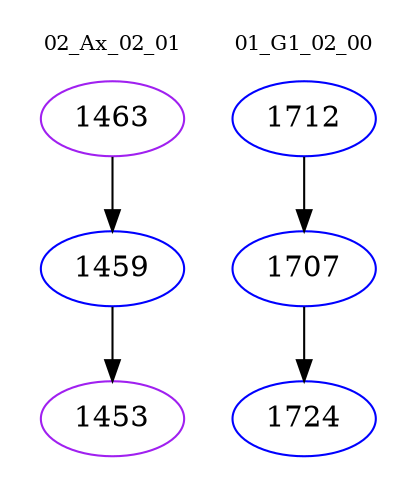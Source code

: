 digraph{
subgraph cluster_0 {
color = white
label = "02_Ax_02_01";
fontsize=10;
T0_1463 [label="1463", color="purple"]
T0_1463 -> T0_1459 [color="black"]
T0_1459 [label="1459", color="blue"]
T0_1459 -> T0_1453 [color="black"]
T0_1453 [label="1453", color="purple"]
}
subgraph cluster_1 {
color = white
label = "01_G1_02_00";
fontsize=10;
T1_1712 [label="1712", color="blue"]
T1_1712 -> T1_1707 [color="black"]
T1_1707 [label="1707", color="blue"]
T1_1707 -> T1_1724 [color="black"]
T1_1724 [label="1724", color="blue"]
}
}
